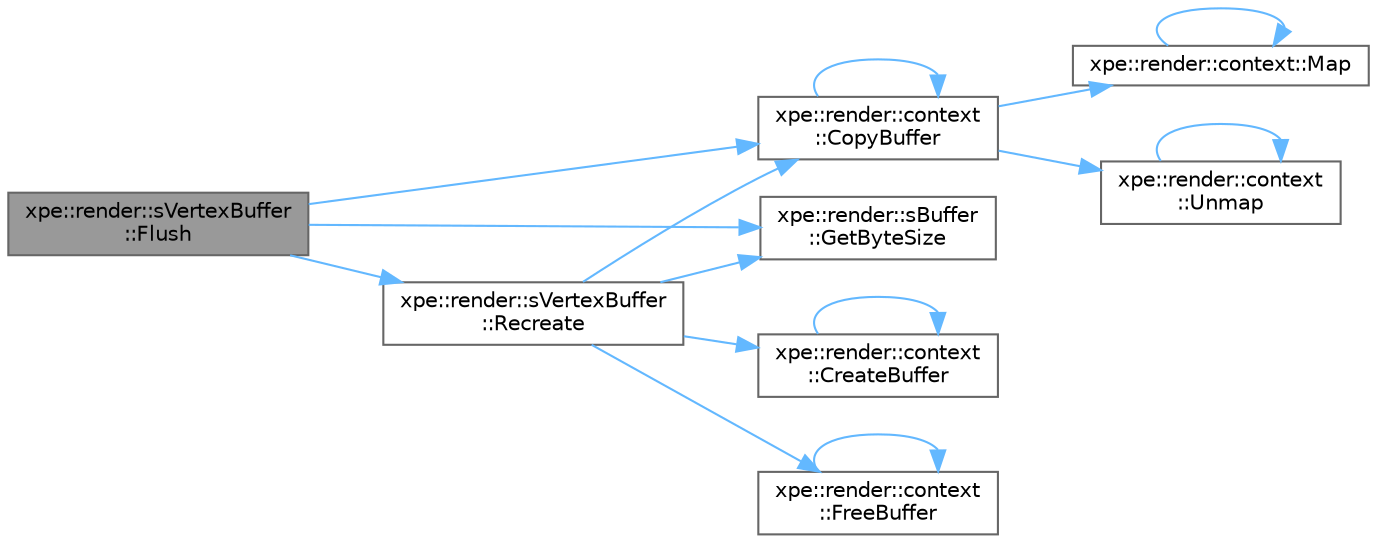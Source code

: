 digraph "xpe::render::sVertexBuffer::Flush"
{
 // LATEX_PDF_SIZE
  bgcolor="transparent";
  edge [fontname=Helvetica,fontsize=10,labelfontname=Helvetica,labelfontsize=10];
  node [fontname=Helvetica,fontsize=10,shape=box,height=0.2,width=0.4];
  rankdir="LR";
  Node1 [id="Node000001",label="xpe::render::sVertexBuffer\l::Flush",height=0.2,width=0.4,color="gray40", fillcolor="grey60", style="filled", fontcolor="black",tooltip=" "];
  Node1 -> Node2 [id="edge29_Node000001_Node000002",color="steelblue1",style="solid",tooltip=" "];
  Node2 [id="Node000002",label="xpe::render::context\l::CopyBuffer",height=0.2,width=0.4,color="grey40", fillcolor="white", style="filled",URL="$namespacexpe_1_1render_1_1context.html#a43a3526ddcb06eddda247d1457ae02b3",tooltip=" "];
  Node2 -> Node2 [id="edge30_Node000002_Node000002",color="steelblue1",style="solid",tooltip=" "];
  Node2 -> Node3 [id="edge31_Node000002_Node000003",color="steelblue1",style="solid",tooltip=" "];
  Node3 [id="Node000003",label="xpe::render::context::Map",height=0.2,width=0.4,color="grey40", fillcolor="white", style="filled",URL="$namespacexpe_1_1render_1_1context.html#a4307865df88da4fb54e36f929b6f88a5",tooltip=" "];
  Node3 -> Node3 [id="edge32_Node000003_Node000003",color="steelblue1",style="solid",tooltip=" "];
  Node2 -> Node4 [id="edge33_Node000002_Node000004",color="steelblue1",style="solid",tooltip=" "];
  Node4 [id="Node000004",label="xpe::render::context\l::Unmap",height=0.2,width=0.4,color="grey40", fillcolor="white", style="filled",URL="$namespacexpe_1_1render_1_1context.html#a32b89671df27bd47193c116873b60f3e",tooltip=" "];
  Node4 -> Node4 [id="edge34_Node000004_Node000004",color="steelblue1",style="solid",tooltip=" "];
  Node1 -> Node5 [id="edge35_Node000001_Node000005",color="steelblue1",style="solid",tooltip=" "];
  Node5 [id="Node000005",label="xpe::render::sBuffer\l::GetByteSize",height=0.2,width=0.4,color="grey40", fillcolor="white", style="filled",URL="$structxpe_1_1render_1_1s_buffer.html#a2f14b04e600f8e56b9651a1e8ee32fb9",tooltip=" "];
  Node1 -> Node6 [id="edge36_Node000001_Node000006",color="steelblue1",style="solid",tooltip=" "];
  Node6 [id="Node000006",label="xpe::render::sVertexBuffer\l::Recreate",height=0.2,width=0.4,color="grey40", fillcolor="white", style="filled",URL="$structxpe_1_1render_1_1s_vertex_buffer.html#a1e35d4d007d4707711bd3e42c0d8ae4f",tooltip=" "];
  Node6 -> Node2 [id="edge37_Node000006_Node000002",color="steelblue1",style="solid",tooltip=" "];
  Node6 -> Node7 [id="edge38_Node000006_Node000007",color="steelblue1",style="solid",tooltip=" "];
  Node7 [id="Node000007",label="xpe::render::context\l::CreateBuffer",height=0.2,width=0.4,color="grey40", fillcolor="white", style="filled",URL="$namespacexpe_1_1render_1_1context.html#a55a0590129a19f52e243dc67094efaf5",tooltip=" "];
  Node7 -> Node7 [id="edge39_Node000007_Node000007",color="steelblue1",style="solid",tooltip=" "];
  Node6 -> Node8 [id="edge40_Node000006_Node000008",color="steelblue1",style="solid",tooltip=" "];
  Node8 [id="Node000008",label="xpe::render::context\l::FreeBuffer",height=0.2,width=0.4,color="grey40", fillcolor="white", style="filled",URL="$namespacexpe_1_1render_1_1context.html#aabfe2d29425d231b5bcb38398009e73c",tooltip=" "];
  Node8 -> Node8 [id="edge41_Node000008_Node000008",color="steelblue1",style="solid",tooltip=" "];
  Node6 -> Node5 [id="edge42_Node000006_Node000005",color="steelblue1",style="solid",tooltip=" "];
}
